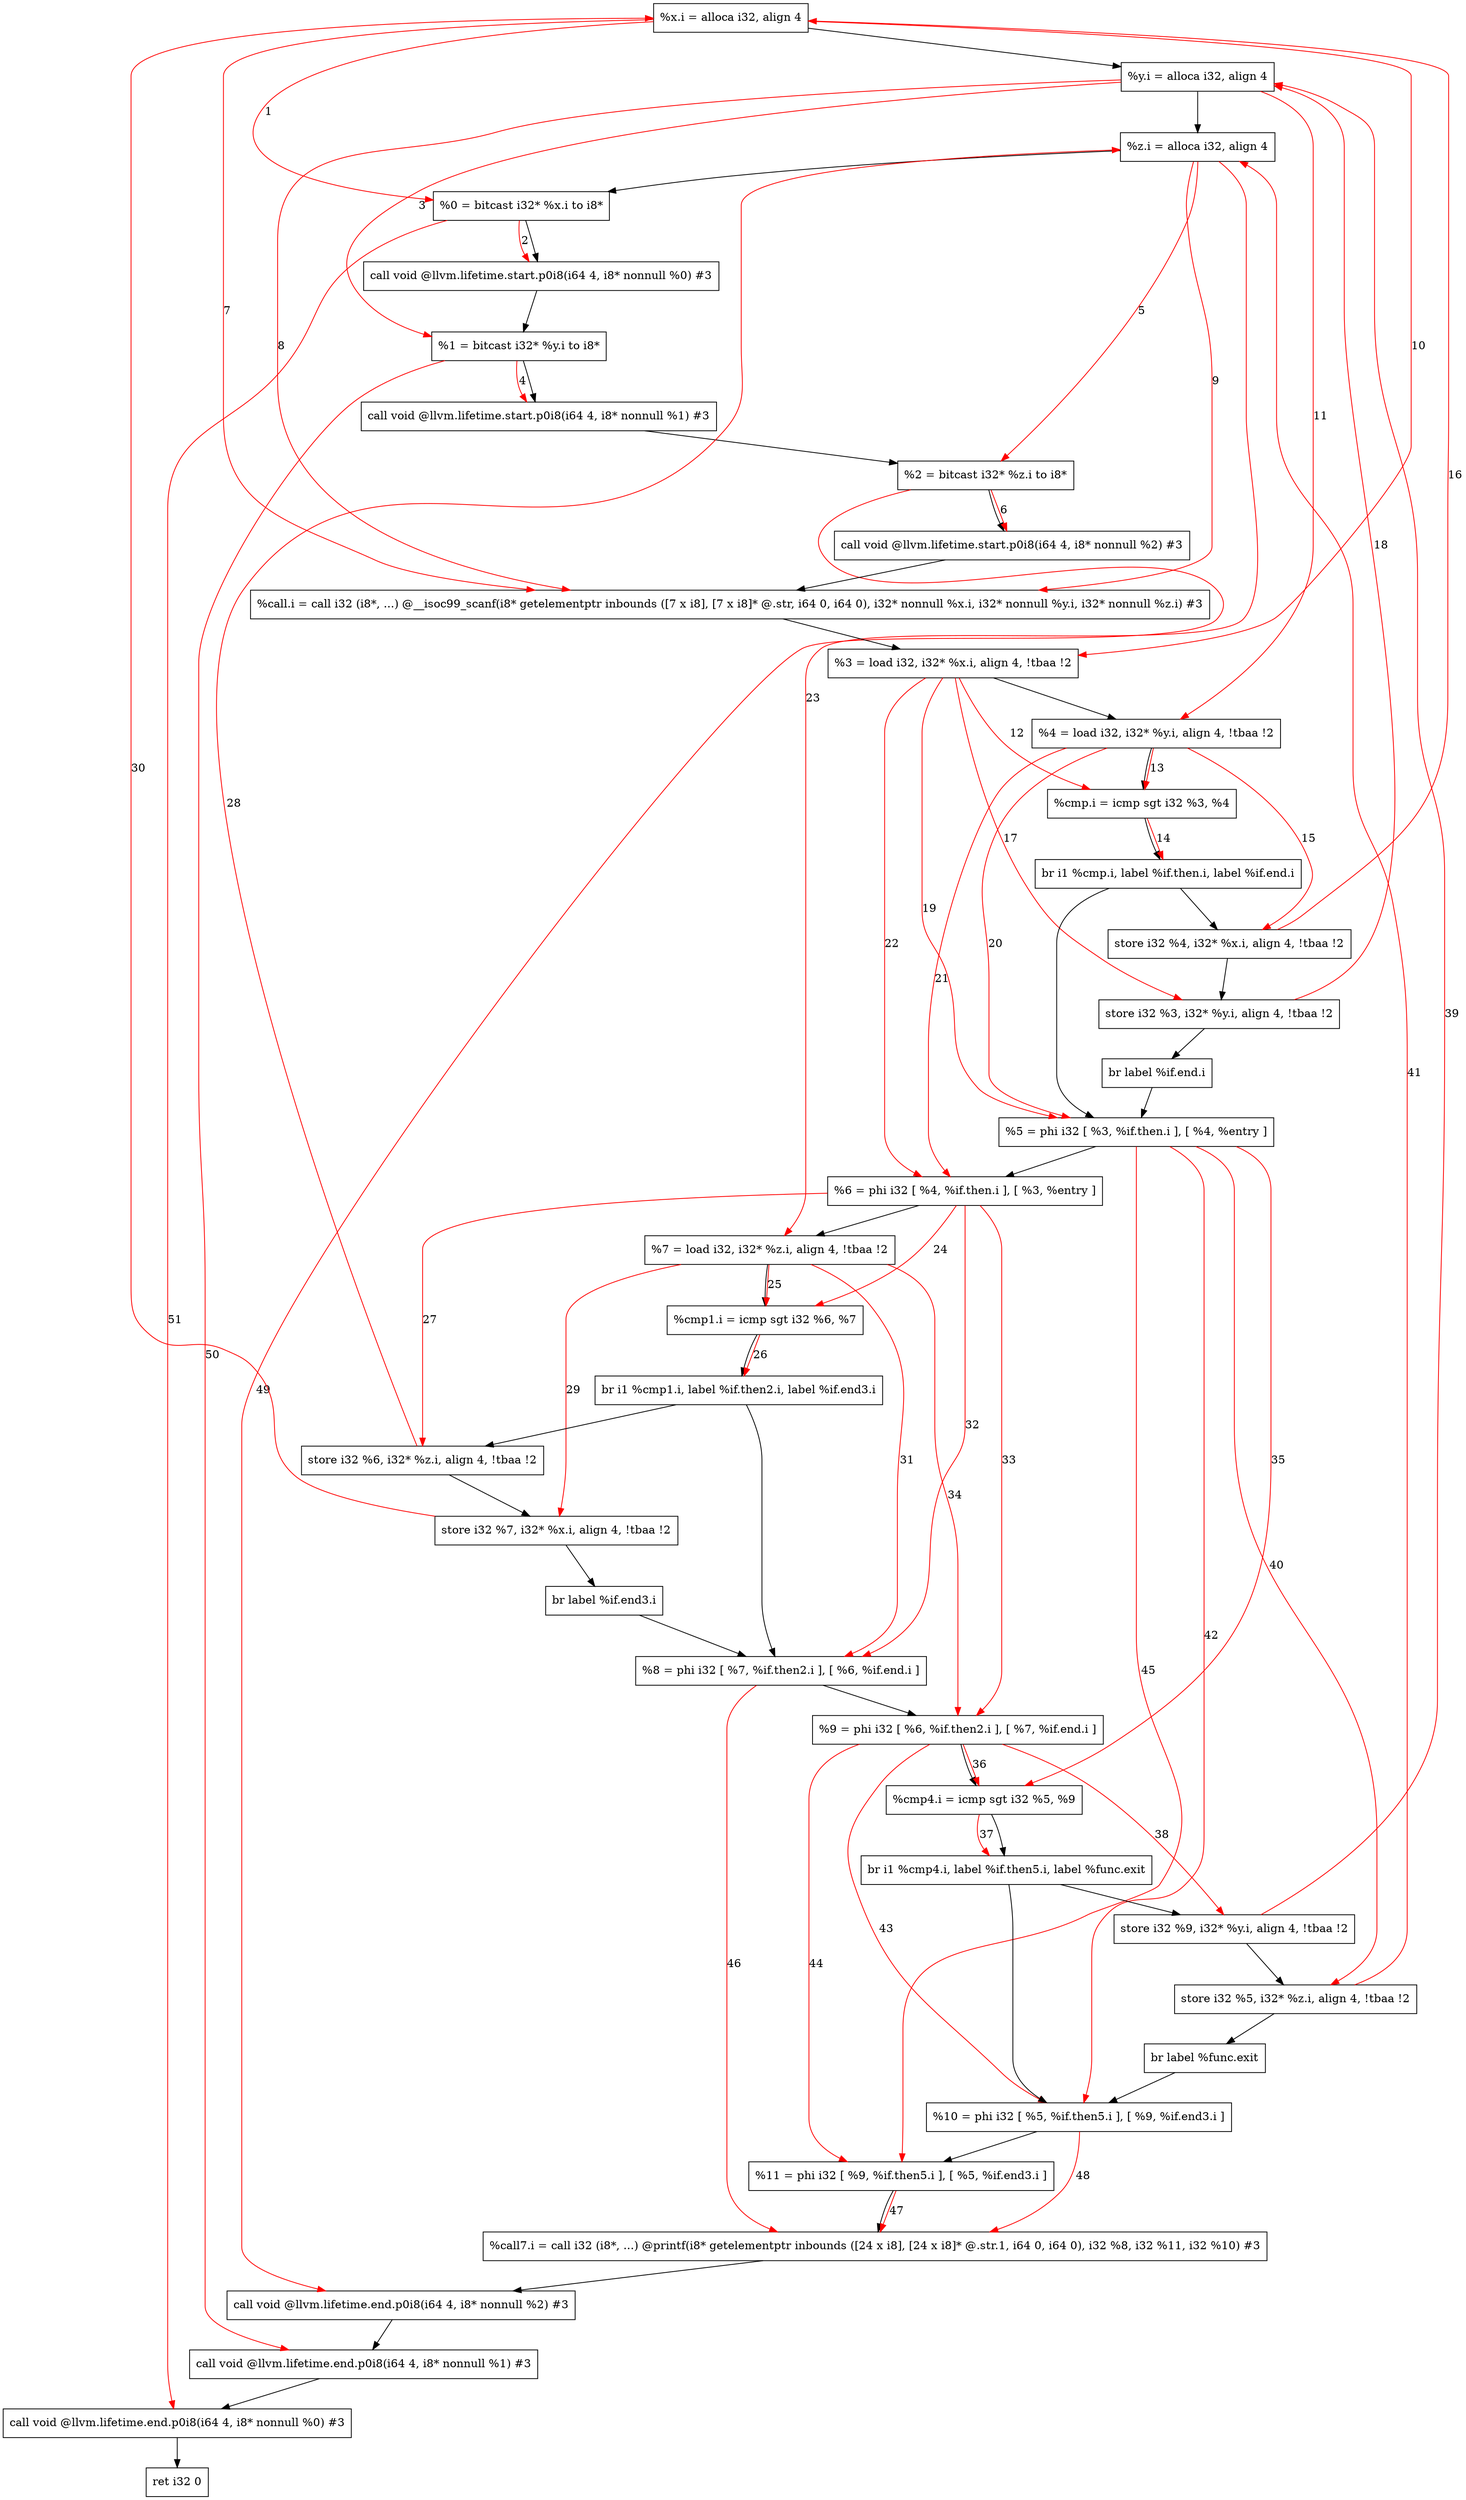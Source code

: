 digraph "CDFG for'main' function" {
	Node0x55f7816875c8[shape=record, label="  %x.i = alloca i32, align 4"]
	Node0x55f78168a908[shape=record, label="  %y.i = alloca i32, align 4"]
	Node0x55f78168a988[shape=record, label="  %z.i = alloca i32, align 4"]
	Node0x55f78168aa08[shape=record, label="  %0 = bitcast i32* %x.i to i8*"]
	Node0x55f78168ab78[shape=record, label="  call void @llvm.lifetime.start.p0i8(i64 4, i8* nonnull %0) #3"]
	Node0x55f78168ac38[shape=record, label="  %1 = bitcast i32* %y.i to i8*"]
	Node0x55f78168ace8[shape=record, label="  call void @llvm.lifetime.start.p0i8(i64 4, i8* nonnull %1) #3"]
	Node0x55f78168ada8[shape=record, label="  %2 = bitcast i32* %z.i to i8*"]
	Node0x55f78168ae68[shape=record, label="  call void @llvm.lifetime.start.p0i8(i64 4, i8* nonnull %2) #3"]
	Node0x55f78168af88[shape=record, label="  %call.i = call i32 (i8*, ...) @__isoc99_scanf(i8* getelementptr inbounds ([7 x i8], [7 x i8]* @.str, i64 0, i64 0), i32* nonnull %x.i, i32* nonnull %y.i, i32* nonnull %z.i) #3"]
	Node0x55f78168b048[shape=record, label="  %3 = load i32, i32* %x.i, align 4, !tbaa !2"]
	Node0x55f78168b0a8[shape=record, label="  %4 = load i32, i32* %y.i, align 4, !tbaa !2"]
	Node0x55f78168b170[shape=record, label="  %cmp.i = icmp sgt i32 %3, %4"]
	Node0x55f78168b378[shape=record, label="  br i1 %cmp.i, label %if.then.i, label %if.end.i"]
	Node0x55f78168b3f0[shape=record, label="  store i32 %4, i32* %x.i, align 4, !tbaa !2"]
	Node0x55f78168b470[shape=record, label="  store i32 %3, i32* %y.i, align 4, !tbaa !2"]
	Node0x55f78168b238[shape=record, label="  br label %if.end.i"]
	Node0x55f78168b4c8[shape=record, label="  %5 = phi i32 [ %3, %if.then.i ], [ %4, %entry ]"]
	Node0x55f78168b568[shape=record, label="  %6 = phi i32 [ %4, %if.then.i ], [ %3, %entry ]"]
	Node0x55f78168b2e8[shape=record, label="  %7 = load i32, i32* %z.i, align 4, !tbaa !2"]
	Node0x55f78168b630[shape=record, label="  %cmp1.i = icmp sgt i32 %6, %7"]
	Node0x55f78168ba08[shape=record, label="  br i1 %cmp1.i, label %if.then2.i, label %if.end3.i"]
	Node0x55f78168ba80[shape=record, label="  store i32 %6, i32* %z.i, align 4, !tbaa !2"]
	Node0x55f78168bb00[shape=record, label="  store i32 %7, i32* %x.i, align 4, !tbaa !2"]
	Node0x55f78168b6f8[shape=record, label="  br label %if.end3.i"]
	Node0x55f78168bb58[shape=record, label="  %8 = phi i32 [ %7, %if.then2.i ], [ %6, %if.end.i ]"]
	Node0x55f78168b0f8[shape=record, label="  %9 = phi i32 [ %6, %if.then2.i ], [ %7, %if.end.i ]"]
	Node0x55f78168bd00[shape=record, label="  %cmp4.i = icmp sgt i32 %5, %9"]
	Node0x55f78168bf08[shape=record, label="  br i1 %cmp4.i, label %if.then5.i, label %func.exit"]
	Node0x55f78168bf80[shape=record, label="  store i32 %9, i32* %y.i, align 4, !tbaa !2"]
	Node0x55f78168c000[shape=record, label="  store i32 %5, i32* %z.i, align 4, !tbaa !2"]
	Node0x55f78168b978[shape=record, label="  br label %func.exit"]
	Node0x55f78168c058[shape=record, label="  %10 = phi i32 [ %5, %if.then5.i ], [ %9, %if.end3.i ]"]
	Node0x55f78168c0f8[shape=record, label="  %11 = phi i32 [ %9, %if.then5.i ], [ %5, %if.end3.i ]"]
	Node0x55f78168c228[shape=record, label="  %call7.i = call i32 (i8*, ...) @printf(i8* getelementptr inbounds ([24 x i8], [24 x i8]* @.str.1, i64 0, i64 0), i32 %8, i32 %11, i32 %10) #3"]
	Node0x55f78168c3f8[shape=record, label="  call void @llvm.lifetime.end.p0i8(i64 4, i8* nonnull %2) #3"]
	Node0x55f78168c508[shape=record, label="  call void @llvm.lifetime.end.p0i8(i64 4, i8* nonnull %1) #3"]
	Node0x55f78168c618[shape=record, label="  call void @llvm.lifetime.end.p0i8(i64 4, i8* nonnull %0) #3"]
	Node0x55f78168be78[shape=record, label="  ret i32 0"]
	Node0x55f7816875c8 -> Node0x55f78168a908
	Node0x55f78168a908 -> Node0x55f78168a988
	Node0x55f78168a988 -> Node0x55f78168aa08
	Node0x55f78168aa08 -> Node0x55f78168ab78
	Node0x55f78168ab78 -> Node0x55f78168ac38
	Node0x55f78168ac38 -> Node0x55f78168ace8
	Node0x55f78168ace8 -> Node0x55f78168ada8
	Node0x55f78168ada8 -> Node0x55f78168ae68
	Node0x55f78168ae68 -> Node0x55f78168af88
	Node0x55f78168af88 -> Node0x55f78168b048
	Node0x55f78168b048 -> Node0x55f78168b0a8
	Node0x55f78168b0a8 -> Node0x55f78168b170
	Node0x55f78168b170 -> Node0x55f78168b378
	Node0x55f78168b378 -> Node0x55f78168b3f0
	Node0x55f78168b378 -> Node0x55f78168b4c8
	Node0x55f78168b3f0 -> Node0x55f78168b470
	Node0x55f78168b470 -> Node0x55f78168b238
	Node0x55f78168b238 -> Node0x55f78168b4c8
	Node0x55f78168b4c8 -> Node0x55f78168b568
	Node0x55f78168b568 -> Node0x55f78168b2e8
	Node0x55f78168b2e8 -> Node0x55f78168b630
	Node0x55f78168b630 -> Node0x55f78168ba08
	Node0x55f78168ba08 -> Node0x55f78168ba80
	Node0x55f78168ba08 -> Node0x55f78168bb58
	Node0x55f78168ba80 -> Node0x55f78168bb00
	Node0x55f78168bb00 -> Node0x55f78168b6f8
	Node0x55f78168b6f8 -> Node0x55f78168bb58
	Node0x55f78168bb58 -> Node0x55f78168b0f8
	Node0x55f78168b0f8 -> Node0x55f78168bd00
	Node0x55f78168bd00 -> Node0x55f78168bf08
	Node0x55f78168bf08 -> Node0x55f78168bf80
	Node0x55f78168bf08 -> Node0x55f78168c058
	Node0x55f78168bf80 -> Node0x55f78168c000
	Node0x55f78168c000 -> Node0x55f78168b978
	Node0x55f78168b978 -> Node0x55f78168c058
	Node0x55f78168c058 -> Node0x55f78168c0f8
	Node0x55f78168c0f8 -> Node0x55f78168c228
	Node0x55f78168c228 -> Node0x55f78168c3f8
	Node0x55f78168c3f8 -> Node0x55f78168c508
	Node0x55f78168c508 -> Node0x55f78168c618
	Node0x55f78168c618 -> Node0x55f78168be78
edge [color=red]
	Node0x55f7816875c8 -> Node0x55f78168aa08[label="1"]
	Node0x55f78168aa08 -> Node0x55f78168ab78[label="2"]
	Node0x55f78168a908 -> Node0x55f78168ac38[label="3"]
	Node0x55f78168ac38 -> Node0x55f78168ace8[label="4"]
	Node0x55f78168a988 -> Node0x55f78168ada8[label="5"]
	Node0x55f78168ada8 -> Node0x55f78168ae68[label="6"]
	Node0x55f7816875c8 -> Node0x55f78168af88[label="7"]
	Node0x55f78168a908 -> Node0x55f78168af88[label="8"]
	Node0x55f78168a988 -> Node0x55f78168af88[label="9"]
	Node0x55f7816875c8 -> Node0x55f78168b048[label="10"]
	Node0x55f78168a908 -> Node0x55f78168b0a8[label="11"]
	Node0x55f78168b048 -> Node0x55f78168b170[label="12"]
	Node0x55f78168b0a8 -> Node0x55f78168b170[label="13"]
	Node0x55f78168b170 -> Node0x55f78168b378[label="14"]
	Node0x55f78168b0a8 -> Node0x55f78168b3f0[label="15"]
	Node0x55f78168b3f0 -> Node0x55f7816875c8[label="16"]
	Node0x55f78168b048 -> Node0x55f78168b470[label="17"]
	Node0x55f78168b470 -> Node0x55f78168a908[label="18"]
	Node0x55f78168b048 -> Node0x55f78168b4c8[label="19"]
	Node0x55f78168b0a8 -> Node0x55f78168b4c8[label="20"]
	Node0x55f78168b0a8 -> Node0x55f78168b568[label="21"]
	Node0x55f78168b048 -> Node0x55f78168b568[label="22"]
	Node0x55f78168a988 -> Node0x55f78168b2e8[label="23"]
	Node0x55f78168b568 -> Node0x55f78168b630[label="24"]
	Node0x55f78168b2e8 -> Node0x55f78168b630[label="25"]
	Node0x55f78168b630 -> Node0x55f78168ba08[label="26"]
	Node0x55f78168b568 -> Node0x55f78168ba80[label="27"]
	Node0x55f78168ba80 -> Node0x55f78168a988[label="28"]
	Node0x55f78168b2e8 -> Node0x55f78168bb00[label="29"]
	Node0x55f78168bb00 -> Node0x55f7816875c8[label="30"]
	Node0x55f78168b2e8 -> Node0x55f78168bb58[label="31"]
	Node0x55f78168b568 -> Node0x55f78168bb58[label="32"]
	Node0x55f78168b568 -> Node0x55f78168b0f8[label="33"]
	Node0x55f78168b2e8 -> Node0x55f78168b0f8[label="34"]
	Node0x55f78168b4c8 -> Node0x55f78168bd00[label="35"]
	Node0x55f78168b0f8 -> Node0x55f78168bd00[label="36"]
	Node0x55f78168bd00 -> Node0x55f78168bf08[label="37"]
	Node0x55f78168b0f8 -> Node0x55f78168bf80[label="38"]
	Node0x55f78168bf80 -> Node0x55f78168a908[label="39"]
	Node0x55f78168b4c8 -> Node0x55f78168c000[label="40"]
	Node0x55f78168c000 -> Node0x55f78168a988[label="41"]
	Node0x55f78168b4c8 -> Node0x55f78168c058[label="42"]
	Node0x55f78168b0f8 -> Node0x55f78168c058[label="43"]
	Node0x55f78168b0f8 -> Node0x55f78168c0f8[label="44"]
	Node0x55f78168b4c8 -> Node0x55f78168c0f8[label="45"]
	Node0x55f78168bb58 -> Node0x55f78168c228[label="46"]
	Node0x55f78168c0f8 -> Node0x55f78168c228[label="47"]
	Node0x55f78168c058 -> Node0x55f78168c228[label="48"]
	Node0x55f78168ada8 -> Node0x55f78168c3f8[label="49"]
	Node0x55f78168ac38 -> Node0x55f78168c508[label="50"]
	Node0x55f78168aa08 -> Node0x55f78168c618[label="51"]
}
